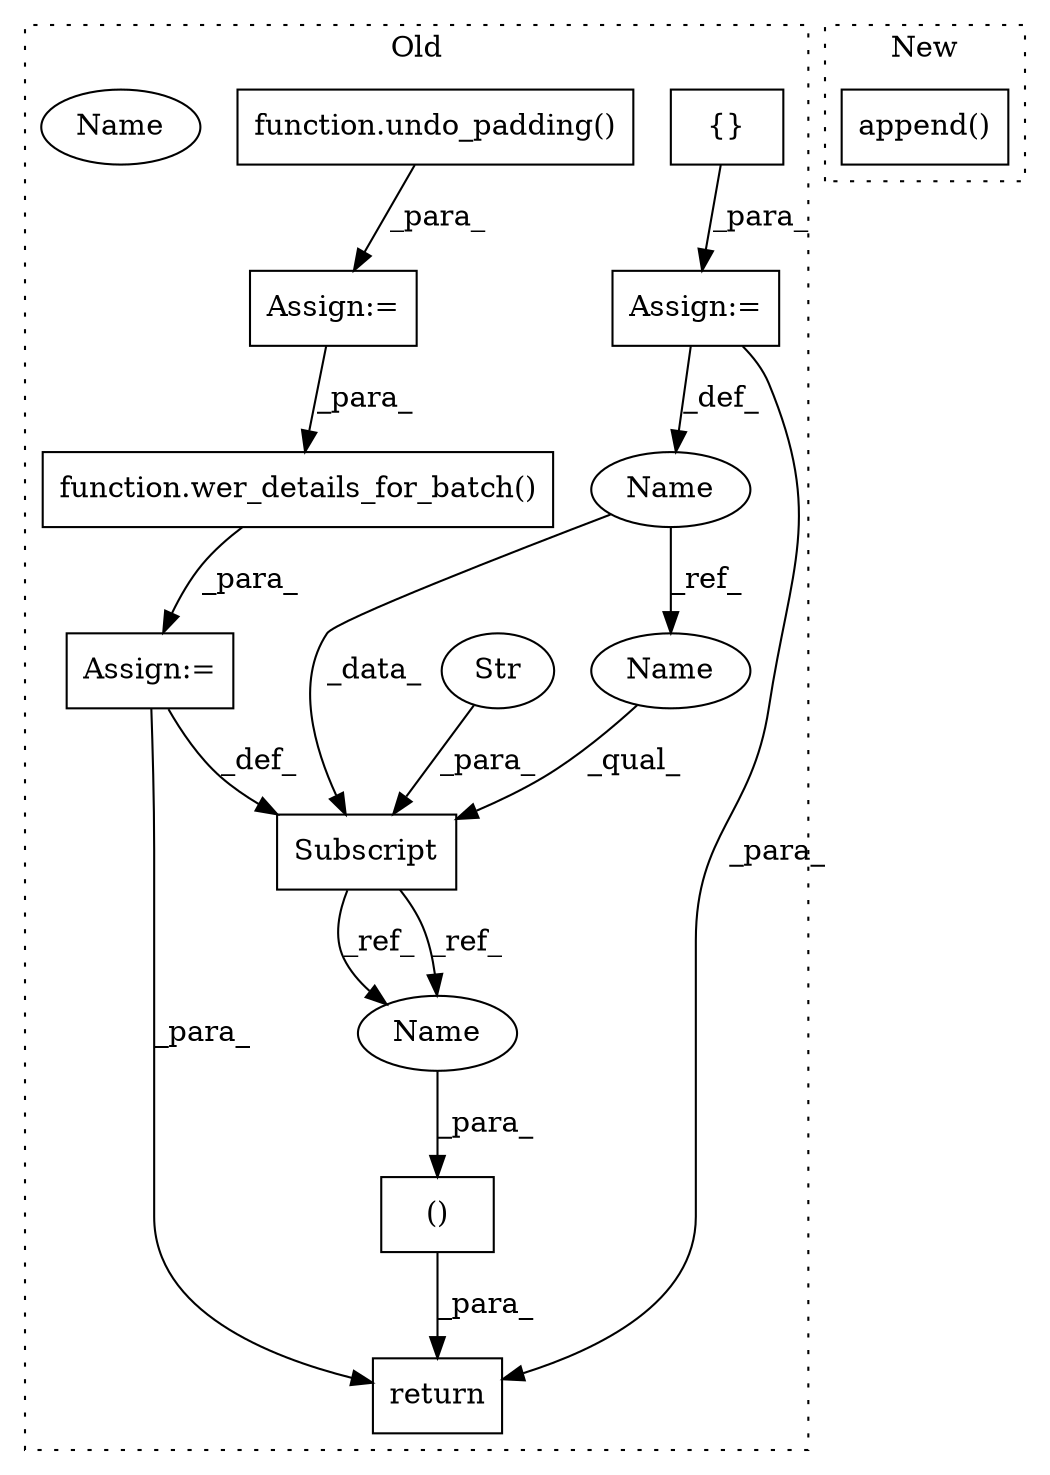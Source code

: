 digraph G {
subgraph cluster0 {
1 [label="function.wer_details_for_batch()" a="75" s="1143,1179" l="22,1" shape="box"];
3 [label="()" a="54" s="1201" l="7" shape="box"];
4 [label="Name" a="87" s="960" l="5" shape="ellipse"];
5 [label="Subscript" a="63" s="1128,0" l="12,0" shape="box"];
6 [label="{}" a="95" s="968,969" l="2,1" shape="box"];
7 [label="Str" a="66" s="1134" l="5" shape="ellipse"];
8 [label="function.undo_padding()" a="75" s="1087,1114" l="13,1" shape="box"];
9 [label="Assign:=" a="68" s="1084" l="3" shape="box"];
10 [label="Assign:=" a="68" s="965" l="3" shape="box"];
11 [label="Assign:=" a="68" s="1140" l="3" shape="box"];
12 [label="return" a="93" s="1190" l="7" shape="box"];
13 [label="Name" a="87" s="1203" l="5" shape="ellipse"];
14 [label="Name" a="87" s="1128" l="5" shape="ellipse"];
15 [label="Name" a="87" s="1203" l="5" shape="ellipse"];
label = "Old";
style="dotted";
}
subgraph cluster1 {
2 [label="append()" a="75" s="815,863" l="24,1" shape="box"];
label = "New";
style="dotted";
}
1 -> 11 [label="_para_"];
3 -> 12 [label="_para_"];
4 -> 5 [label="_data_"];
4 -> 14 [label="_ref_"];
5 -> 15 [label="_ref_"];
5 -> 15 [label="_ref_"];
6 -> 10 [label="_para_"];
7 -> 5 [label="_para_"];
8 -> 9 [label="_para_"];
9 -> 1 [label="_para_"];
10 -> 4 [label="_def_"];
10 -> 12 [label="_para_"];
11 -> 12 [label="_para_"];
11 -> 5 [label="_def_"];
14 -> 5 [label="_qual_"];
15 -> 3 [label="_para_"];
}